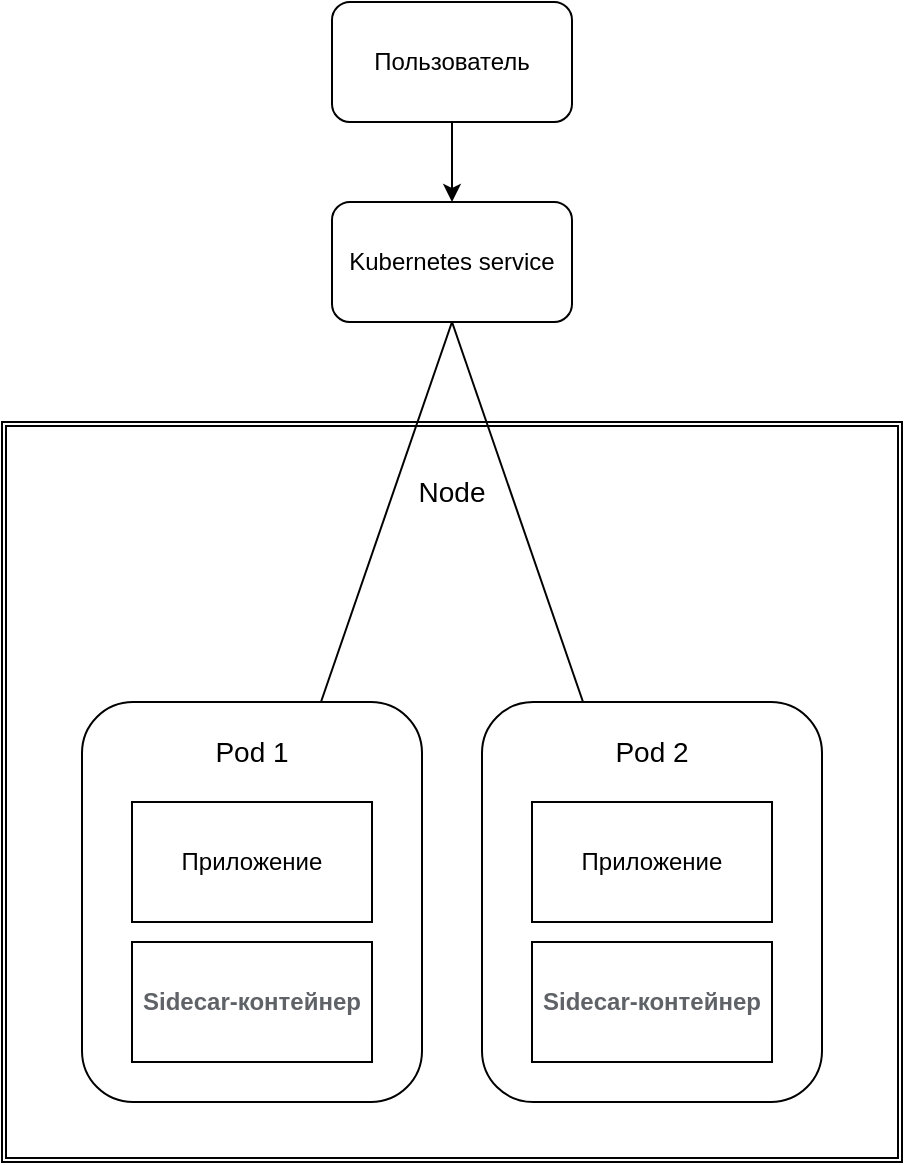<mxfile version="24.8.3">
  <diagram name="Страница — 1" id="0RWe2QycB9tT0nJaaGQ6">
    <mxGraphModel dx="2033" dy="1162" grid="1" gridSize="10" guides="1" tooltips="1" connect="1" arrows="1" fold="1" page="1" pageScale="1" pageWidth="827" pageHeight="1169" math="0" shadow="0">
      <root>
        <mxCell id="0" />
        <mxCell id="1" parent="0" />
        <mxCell id="MLH-SA_f54EeBNrNCwSC-1" value="" style="shape=ext;double=1;rounded=0;whiteSpace=wrap;html=1;" vertex="1" parent="1">
          <mxGeometry x="230" y="350" width="450" height="370" as="geometry" />
        </mxCell>
        <mxCell id="MLH-SA_f54EeBNrNCwSC-8" value="" style="rounded=1;whiteSpace=wrap;html=1;" vertex="1" parent="1">
          <mxGeometry x="270" y="490" width="170" height="200" as="geometry" />
        </mxCell>
        <mxCell id="MLH-SA_f54EeBNrNCwSC-2" value="&lt;font size=&quot;1&quot; face=&quot;Helvetica&quot; color=&quot;#5f6368&quot;&gt;&lt;span style=&quot;background-color: rgb(255, 255, 255);&quot;&gt;&lt;b style=&quot;font-size: 12px;&quot;&gt;Sidecar-контейнер&lt;/b&gt;&lt;/span&gt;&lt;/font&gt;" style="rounded=0;whiteSpace=wrap;html=1;" vertex="1" parent="1">
          <mxGeometry x="295" y="610" width="120" height="60" as="geometry" />
        </mxCell>
        <mxCell id="MLH-SA_f54EeBNrNCwSC-3" value="Пользователь" style="rounded=1;whiteSpace=wrap;html=1;" vertex="1" parent="1">
          <mxGeometry x="395" y="140" width="120" height="60" as="geometry" />
        </mxCell>
        <mxCell id="MLH-SA_f54EeBNrNCwSC-4" value="Kubernetes service" style="rounded=1;whiteSpace=wrap;html=1;" vertex="1" parent="1">
          <mxGeometry x="395" y="240" width="120" height="60" as="geometry" />
        </mxCell>
        <mxCell id="MLH-SA_f54EeBNrNCwSC-6" value="" style="endArrow=classic;html=1;rounded=0;exitX=0.5;exitY=1;exitDx=0;exitDy=0;entryX=0.5;entryY=0;entryDx=0;entryDy=0;" edge="1" parent="1" source="MLH-SA_f54EeBNrNCwSC-3" target="MLH-SA_f54EeBNrNCwSC-4">
          <mxGeometry width="50" height="50" relative="1" as="geometry">
            <mxPoint x="245" y="240" as="sourcePoint" />
            <mxPoint x="295" y="190" as="targetPoint" />
          </mxGeometry>
        </mxCell>
        <mxCell id="MLH-SA_f54EeBNrNCwSC-7" value="&lt;font style=&quot;font-size: 14px;&quot;&gt;Node&lt;/font&gt;" style="text;html=1;align=center;verticalAlign=middle;whiteSpace=wrap;rounded=0;" vertex="1" parent="1">
          <mxGeometry x="425" y="370" width="60" height="30" as="geometry" />
        </mxCell>
        <mxCell id="MLH-SA_f54EeBNrNCwSC-9" value="" style="rounded=1;whiteSpace=wrap;html=1;" vertex="1" parent="1">
          <mxGeometry x="470" y="490" width="170" height="200" as="geometry" />
        </mxCell>
        <mxCell id="MLH-SA_f54EeBNrNCwSC-5" value="&lt;b style=&quot;color: rgb(95, 99, 104);&quot;&gt;Sidecar-контейнер&lt;/b&gt;" style="rounded=0;whiteSpace=wrap;html=1;" vertex="1" parent="1">
          <mxGeometry x="495" y="610" width="120" height="60" as="geometry" />
        </mxCell>
        <mxCell id="MLH-SA_f54EeBNrNCwSC-10" value="Приложение" style="rounded=0;whiteSpace=wrap;html=1;" vertex="1" parent="1">
          <mxGeometry x="495" y="540" width="120" height="60" as="geometry" />
        </mxCell>
        <mxCell id="MLH-SA_f54EeBNrNCwSC-11" value="Приложение" style="rounded=0;whiteSpace=wrap;html=1;" vertex="1" parent="1">
          <mxGeometry x="295" y="540" width="120" height="60" as="geometry" />
        </mxCell>
        <mxCell id="MLH-SA_f54EeBNrNCwSC-12" value="" style="endArrow=none;html=1;rounded=0;entryX=0.5;entryY=1;entryDx=0;entryDy=0;" edge="1" parent="1" source="MLH-SA_f54EeBNrNCwSC-8" target="MLH-SA_f54EeBNrNCwSC-4">
          <mxGeometry width="50" height="50" relative="1" as="geometry">
            <mxPoint x="90" y="410" as="sourcePoint" />
            <mxPoint x="140" y="360" as="targetPoint" />
          </mxGeometry>
        </mxCell>
        <mxCell id="MLH-SA_f54EeBNrNCwSC-13" value="" style="endArrow=none;html=1;rounded=0;entryX=0.5;entryY=1;entryDx=0;entryDy=0;" edge="1" parent="1" source="MLH-SA_f54EeBNrNCwSC-9" target="MLH-SA_f54EeBNrNCwSC-4">
          <mxGeometry width="50" height="50" relative="1" as="geometry">
            <mxPoint x="30" y="580" as="sourcePoint" />
            <mxPoint x="80" y="530" as="targetPoint" />
          </mxGeometry>
        </mxCell>
        <mxCell id="MLH-SA_f54EeBNrNCwSC-14" value="&lt;span style=&quot;font-size: 14px;&quot;&gt;Pod 1&lt;/span&gt;" style="text;html=1;align=center;verticalAlign=middle;whiteSpace=wrap;rounded=0;" vertex="1" parent="1">
          <mxGeometry x="325" y="500" width="60" height="30" as="geometry" />
        </mxCell>
        <mxCell id="MLH-SA_f54EeBNrNCwSC-15" value="&lt;span style=&quot;font-size: 14px;&quot;&gt;Pod 2&lt;/span&gt;" style="text;html=1;align=center;verticalAlign=middle;whiteSpace=wrap;rounded=0;" vertex="1" parent="1">
          <mxGeometry x="525" y="500" width="60" height="30" as="geometry" />
        </mxCell>
      </root>
    </mxGraphModel>
  </diagram>
</mxfile>
